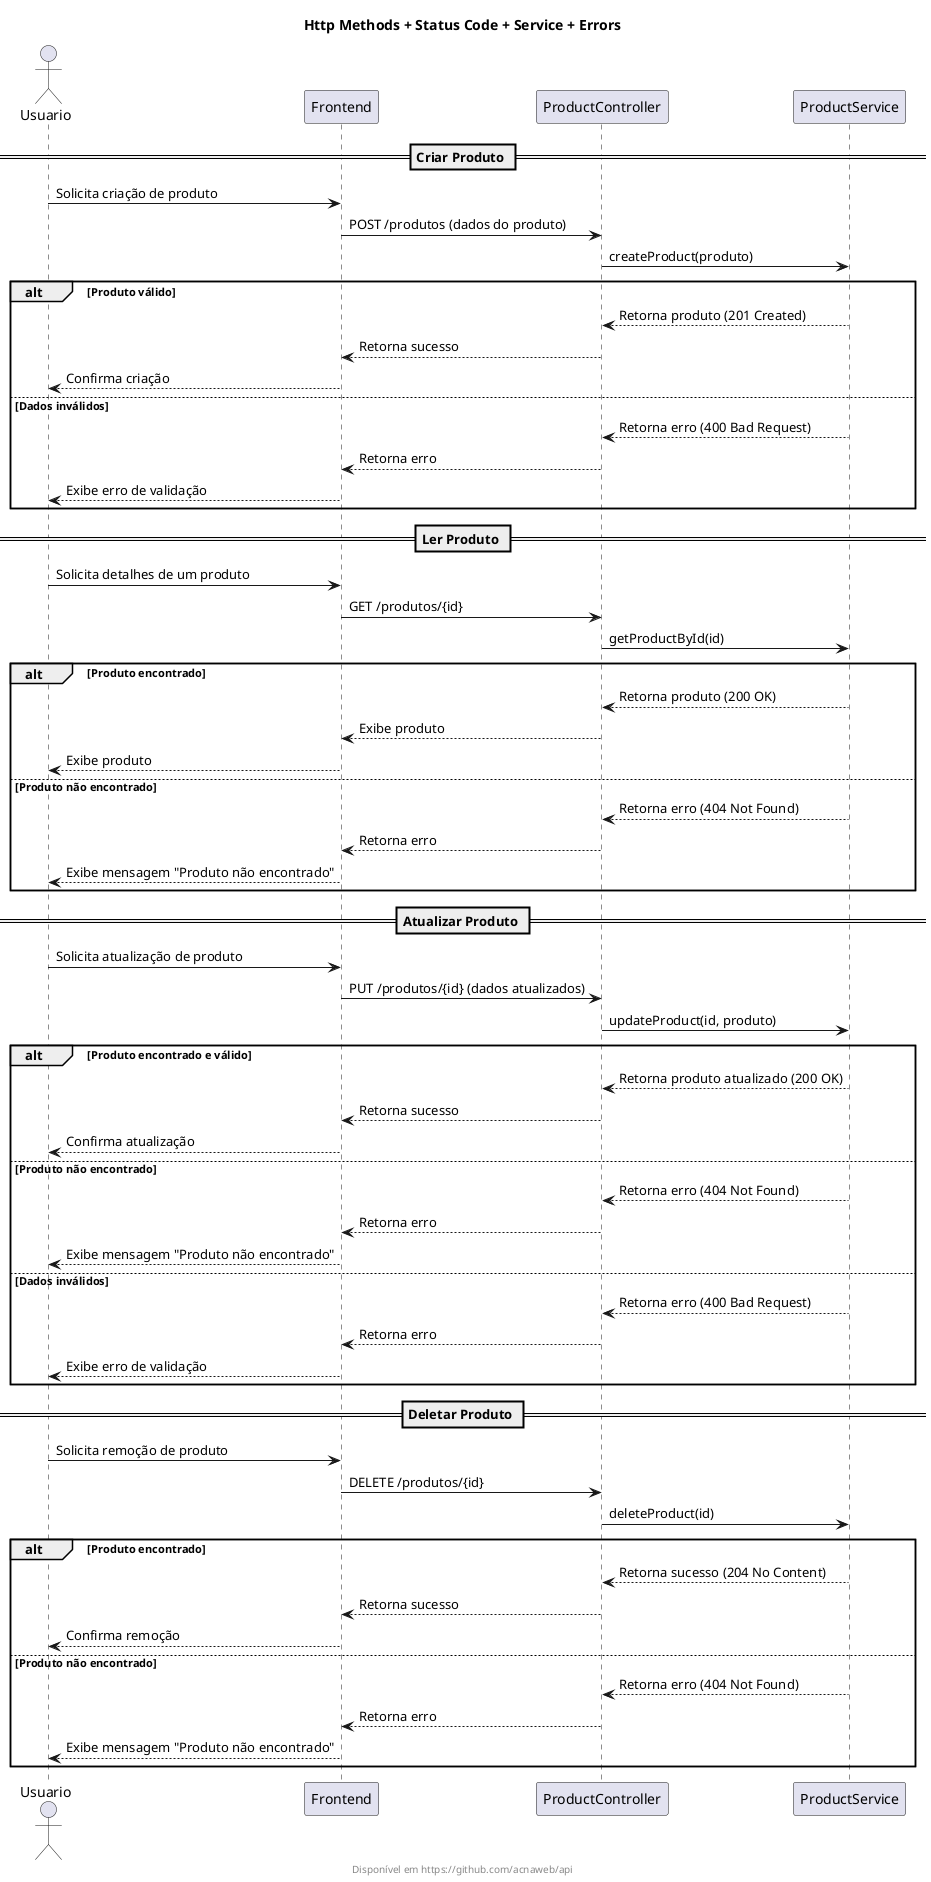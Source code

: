 @startuml

title Http Methods + Status Code + Service + Errors
footer Disponível em https://github.com/acnaweb/api

actor Usuario
participant Frontend
participant ProductController
participant ProductService

== Criar Produto ==
Usuario -> Frontend: Solicita criação de produto
Frontend -> ProductController: POST /produtos (dados do produto)
ProductController -> ProductService: createProduct(produto)
alt Produto válido
    ProductService --> ProductController: Retorna produto (201 Created)
    ProductController --> Frontend: Retorna sucesso
    Frontend --> Usuario: Confirma criação
else Dados inválidos
    ProductService --> ProductController: Retorna erro (400 Bad Request)
    ProductController --> Frontend: Retorna erro
    Frontend --> Usuario: Exibe erro de validação
end

== Ler Produto ==
Usuario -> Frontend: Solicita detalhes de um produto
Frontend -> ProductController: GET /produtos/{id}
ProductController -> ProductService: getProductById(id)
alt Produto encontrado
    ProductService --> ProductController: Retorna produto (200 OK)
    ProductController --> Frontend: Exibe produto
    Frontend --> Usuario: Exibe produto
else Produto não encontrado
    ProductService --> ProductController: Retorna erro (404 Not Found)
    ProductController --> Frontend: Retorna erro
    Frontend --> Usuario: Exibe mensagem "Produto não encontrado"
end

== Atualizar Produto ==
Usuario -> Frontend: Solicita atualização de produto
Frontend -> ProductController: PUT /produtos/{id} (dados atualizados)
ProductController -> ProductService: updateProduct(id, produto)
alt Produto encontrado e válido
    ProductService --> ProductController: Retorna produto atualizado (200 OK)
    ProductController --> Frontend: Retorna sucesso
    Frontend --> Usuario: Confirma atualização
else Produto não encontrado
    ProductService --> ProductController: Retorna erro (404 Not Found)
    ProductController --> Frontend: Retorna erro
    Frontend --> Usuario: Exibe mensagem "Produto não encontrado"
else Dados inválidos
    ProductService --> ProductController: Retorna erro (400 Bad Request)
    ProductController --> Frontend: Retorna erro
    Frontend --> Usuario: Exibe erro de validação
end

== Deletar Produto ==
Usuario -> Frontend: Solicita remoção de produto
Frontend -> ProductController: DELETE /produtos/{id}
ProductController -> ProductService: deleteProduct(id)
alt Produto encontrado
    ProductService --> ProductController: Retorna sucesso (204 No Content)
    ProductController --> Frontend: Retorna sucesso
    Frontend --> Usuario: Confirma remoção
else Produto não encontrado
    ProductService --> ProductController: Retorna erro (404 Not Found)
    ProductController --> Frontend: Retorna erro
    Frontend --> Usuario: Exibe mensagem "Produto não encontrado"
end

@enduml